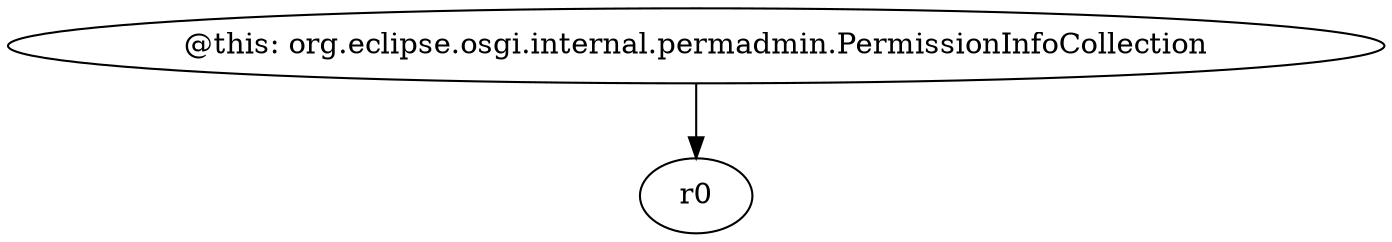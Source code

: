 digraph g {
0[label="@this: org.eclipse.osgi.internal.permadmin.PermissionInfoCollection"]
1[label="r0"]
0->1[label=""]
}